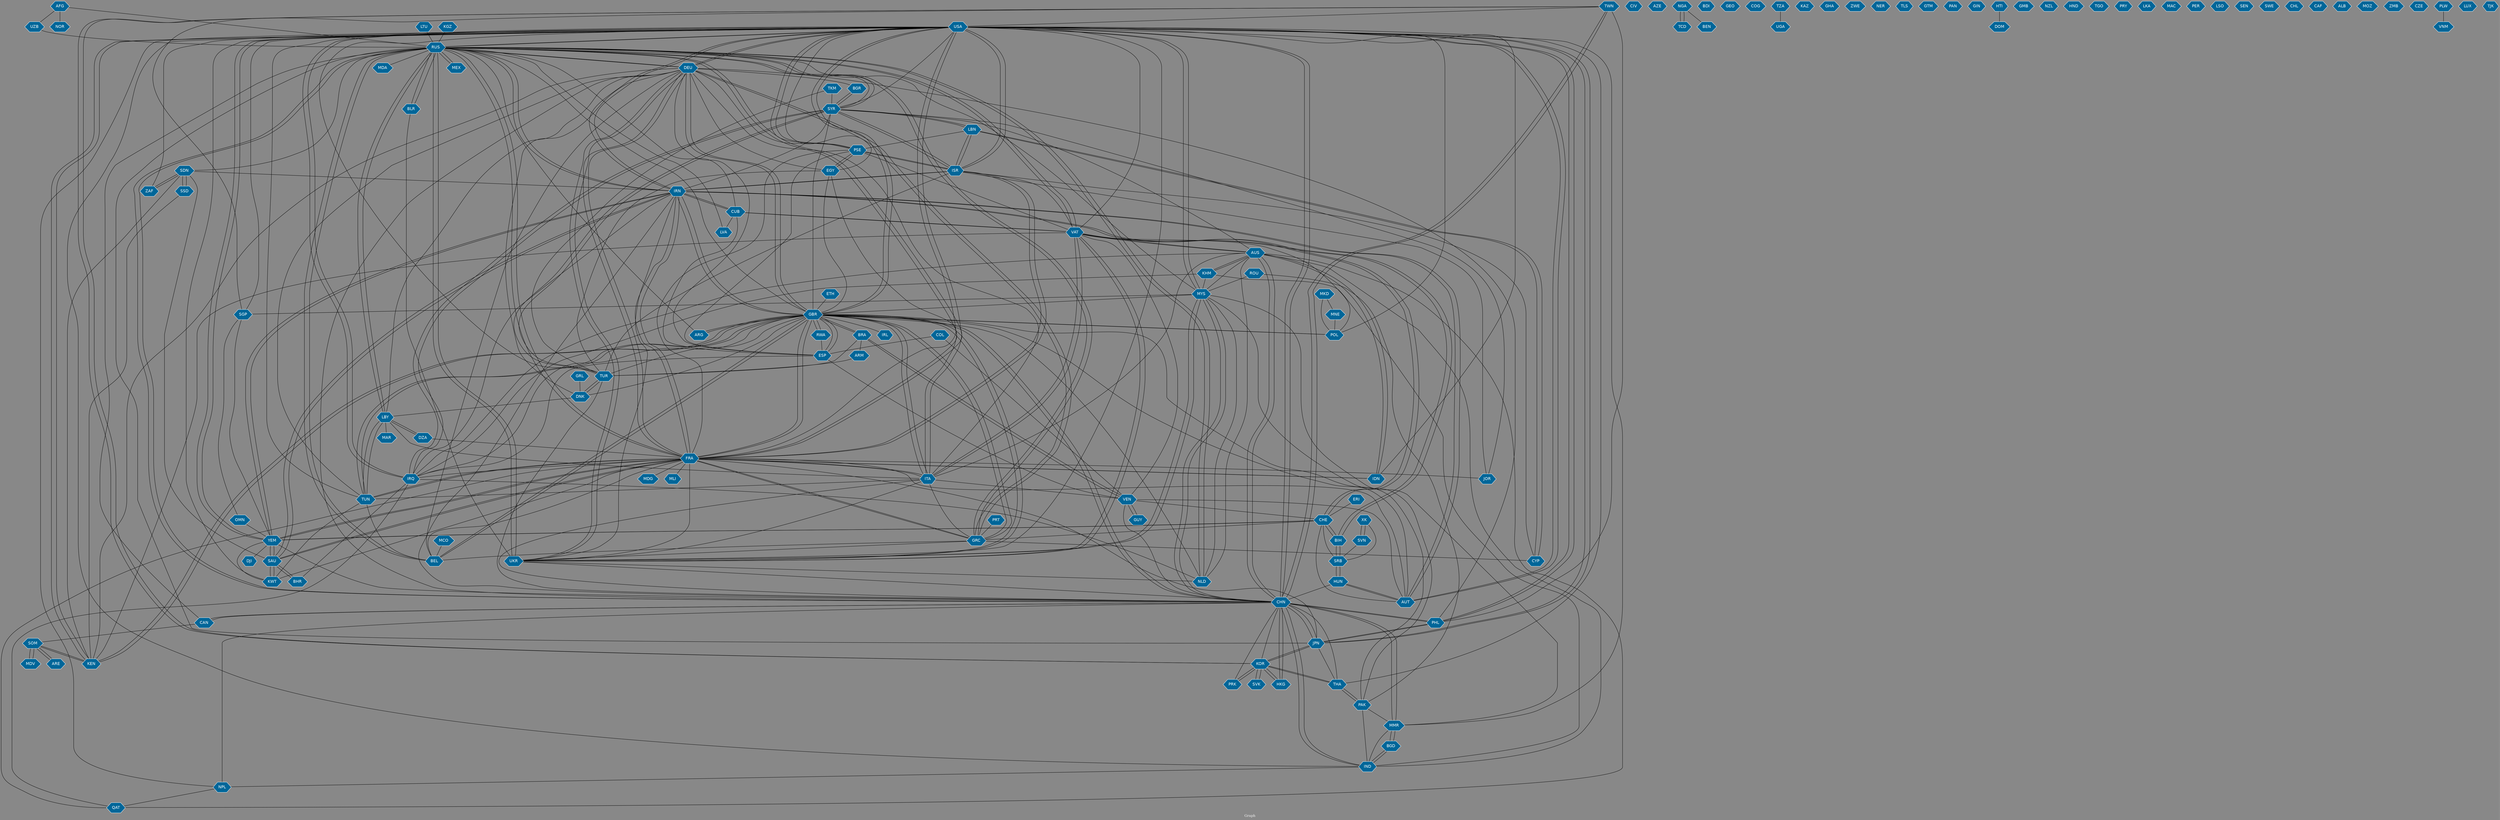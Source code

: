 // Countries together in item graph
graph {
	graph [bgcolor="#888888" fontcolor=white fontsize=12 label="Graph" outputorder=edgesfirst overlap=prism]
	node [color=white fillcolor="#006699" fontcolor=white fontname=Helvetica shape=hexagon style=filled]
	edge [arrowhead=open color=black fontcolor=white fontname=Courier fontsize=12]
		TWN [label=TWN]
		CIV [label=CIV]
		RUS [label=RUS]
		TUR [label=TUR]
		PSE [label=PSE]
		DEU [label=DEU]
		VAT [label=VAT]
		GBR [label=GBR]
		LBY [label=LBY]
		USA [label=USA]
		KOR [label=KOR]
		SGP [label=SGP]
		PRK [label=PRK]
		CHN [label=CHN]
		MYS [label=MYS]
		IDN [label=IDN]
		FRA [label=FRA]
		AZE [label=AZE]
		UKR [label=UKR]
		SYR [label=SYR]
		ESP [label=ESP]
		IRQ [label=IRQ]
		THA [label=THA]
		NGA [label=NGA]
		SAU [label=SAU]
		YEM [label=YEM]
		EGY [label=EGY]
		JPN [label=JPN]
		GRC [label=GRC]
		IRN [label=IRN]
		IND [label=IND]
		NPL [label=NPL]
		BIH [label=BIH]
		CHE [label=CHE]
		IRL [label=IRL]
		DNK [label=DNK]
		ISR [label=ISR]
		BDI [label=BDI]
		TUN [label=TUN]
		AUT [label=AUT]
		AFG [label=AFG]
		RWA [label=RWA]
		MEX [label=MEX]
		GEO [label=GEO]
		BHR [label=BHR]
		COL [label=COL]
		KGZ [label=KGZ]
		PAK [label=PAK]
		MKD [label=MKD]
		BGD [label=BGD]
		SDN [label=SDN]
		ARM [label=ARM]
		VEN [label=VEN]
		COG [label=COG]
		MMR [label=MMR]
		CUB [label=CUB]
		POL [label=POL]
		QAT [label=QAT]
		TZA [label=TZA]
		KAZ [label=KAZ]
		NLD [label=NLD]
		KWT [label=KWT]
		ITA [label=ITA]
		BLR [label=BLR]
		GUY [label=GUY]
		SOM [label=SOM]
		KEN [label=KEN]
		HKG [label=HKG]
		MDV [label=MDV]
		JOR [label=JOR]
		ROU [label=ROU]
		ARG [label=ARG]
		AUS [label=AUS]
		MDG [label=MDG]
		ZAF [label=ZAF]
		KHM [label=KHM]
		XK [label=XK]
		GHA [label=GHA]
		ZWE [label=ZWE]
		NER [label=NER]
		PHL [label=PHL]
		SVN [label=SVN]
		TLS [label=TLS]
		SRB [label=SRB]
		PRT [label=PRT]
		GTM [label=GTM]
		CYP [label=CYP]
		LBN [label=LBN]
		TCD [label=TCD]
		PAN [label=PAN]
		BRA [label=BRA]
		GIN [label=GIN]
		HTI [label=HTI]
		DOM [label=DOM]
		GMB [label=GMB]
		MLI [label=MLI]
		HUN [label=HUN]
		DZA [label=DZA]
		UGA [label=UGA]
		ARE [label=ARE]
		MCO [label=MCO]
		BEL [label=BEL]
		NOR [label=NOR]
		NZL [label=NZL]
		HND [label=HND]
		TGO [label=TGO]
		PRY [label=PRY]
		OMN [label=OMN]
		LKA [label=LKA]
		SVK [label=SVK]
		MAC [label=MAC]
		ETH [label=ETH]
		MNE [label=MNE]
		ERI [label=ERI]
		CAN [label=CAN]
		BGR [label=BGR]
		LTU [label=LTU]
		MDA [label=MDA]
		PER [label=PER]
		SSD [label=SSD]
		LSO [label=LSO]
		MAR [label=MAR]
		SEN [label=SEN]
		SWE [label=SWE]
		DJI [label=DJI]
		CHL [label=CHL]
		CAF [label=CAF]
		ALB [label=ALB]
		MOZ [label=MOZ]
		ZMB [label=ZMB]
		CZE [label=CZE]
		BEN [label=BEN]
		TKM [label=TKM]
		PLW [label=PLW]
		VNM [label=VNM]
		LUX [label=LUX]
		UZB [label=UZB]
		TJK [label=TJK]
		GRL [label=GRL]
		LVA [label=LVA]
			IRN -- USA [weight=4]
			USA -- VAT [weight=1]
			CHN -- NPL [weight=2]
			FRA -- IRN [weight=7]
			PLW -- VNM [weight=1]
			AFG -- RUS [weight=1]
			THA -- USA [weight=2]
			CHE -- YEM [weight=4]
			VAT -- RUS [weight=1]
			IRQ -- QAT [weight=1]
			JPN -- PHL [weight=3]
			MYS -- MMR [weight=1]
			PRT -- GRC [weight=1]
			SDN -- SAU [weight=1]
			FRA -- YEM [weight=2]
			AUS -- QAT [weight=1]
			USA -- YEM [weight=1]
			USA -- SGP [weight=1]
			TCD -- NGA [weight=3]
			RUS -- SDN [weight=2]
			BRA -- TUR [weight=1]
			JPN -- FRA [weight=1]
			USA -- UKR [weight=6]
			YEM -- FRA [weight=2]
			KOR -- HKG [weight=2]
			GRL -- DNK [weight=1]
			KOR -- PRK [weight=3]
			MYS -- GBR [weight=1]
			EGY -- PSE [weight=3]
			CHE -- BIH [weight=2]
			CHN -- IND [weight=2]
			TUN -- LBY [weight=10]
			AUS -- IRQ [weight=1]
			USA -- SYR [weight=2]
			IRN -- AUT [weight=4]
			HKG -- KOR [weight=1]
			CAN -- CHN [weight=1]
			FRA -- SAU [weight=1]
			PSE -- EGY [weight=2]
			USA -- TUR [weight=1]
			RUS -- BEL [weight=1]
			IDN -- FRA [weight=1]
			LBN -- SYR [weight=1]
			DEU -- BEL [weight=2]
			TUR -- GBR [weight=1]
			BGD -- IND [weight=2]
			RUS -- NLD [weight=1]
			GRC -- UKR [weight=1]
			SVN -- XK [weight=1]
			AFG -- NOR [weight=1]
			PHL -- TWN [weight=4]
			IRN -- SYR [weight=2]
			USA -- RUS [weight=8]
			IND -- BGD [weight=3]
			FRA -- DEU [weight=1]
			KEN -- USA [weight=1]
			ARE -- SOM [weight=2]
			YEM -- SAU [weight=15]
			CHE -- GRC [weight=1]
			IRN -- RUS [weight=2]
			IRQ -- NLD [weight=1]
			USA -- MYS [weight=3]
			RWA -- ESP [weight=2]
			LBN -- CYP [weight=1]
			MMR -- IND [weight=2]
			CHN -- ITA [weight=1]
			SRB -- HUN [weight=3]
			SOM -- MDV [weight=1]
			PHL -- JPN [weight=4]
			USA -- FRA [weight=3]
			FRA -- RUS [weight=3]
			POL -- GBR [weight=2]
			RUS -- ARG [weight=1]
			VEN -- BRA [weight=1]
			GBR -- USA [weight=4]
			AUT -- VEN [weight=1]
			USA -- ISR [weight=1]
			SYR -- IRQ [weight=4]
			RUS -- JPN [weight=1]
			SRB -- BIH [weight=2]
			ITA -- LBY [weight=2]
			ISR -- SYR [weight=9]
			HUN -- SRB [weight=1]
			RUS -- FRA [weight=1]
			DNK -- GBR [weight=2]
			IRQ -- USA [weight=6]
			CHN -- IRN [weight=1]
			USA -- POL [weight=1]
			FRA -- IRQ [weight=1]
			AUS -- IDN [weight=3]
			ARG -- GBR [weight=1]
			USA -- IND [weight=1]
			TWN -- SGP [weight=1]
			RUS -- VAT [weight=4]
			FRA -- MDG [weight=1]
			RUS -- BLR [weight=1]
			AUT -- USA [weight=1]
			CAN -- SOM [weight=2]
			AUT -- GBR [weight=1]
			CHN -- MYS [weight=2]
			IND -- CHN [weight=1]
			AUS -- ITA [weight=1]
			USA -- KWT [weight=1]
			EGY -- TUR [weight=1]
			NPL -- USA [weight=1]
			IND -- NPL [weight=2]
			TUR -- SYR [weight=10]
			RUS -- MEX [weight=1]
			TUR -- ISR [weight=3]
			TKM -- SYR [weight=1]
			GBR -- TUN [weight=3]
			ISR -- FRA [weight=4]
			ISR -- PSE [weight=25]
			RUS -- CAN [weight=1]
			GUY -- VEN [weight=1]
			SVN -- SRB [weight=1]
			ISR -- IRN [weight=6]
			SYR -- LBN [weight=2]
			MKD -- MNE [weight=1]
			RUS -- IRN [weight=4]
			RUS -- MYS [weight=1]
			ITA -- UKR [weight=2]
			GBR -- GRC [weight=2]
			FRA -- MLI [weight=1]
			PAK -- IND [weight=3]
			DEU -- ESP [weight=1]
			USA -- IRN [weight=6]
			RWA -- GBR [weight=2]
			KWT -- YEM [weight=1]
			MMR -- BGD [weight=1]
			SOM -- KEN [weight=4]
			VEN -- CHE [weight=1]
			EGY -- DEU [weight=5]
			IRN -- CUB [weight=1]
			USA -- IRQ [weight=1]
			BLR -- UKR [weight=2]
			CHN -- JPN [weight=7]
			GRC -- CYP [weight=1]
			KWT -- SAU [weight=2]
			MCO -- BEL [weight=1]
			IRQ -- SYR [weight=7]
			PSE -- ISR [weight=23]
			ISR -- USA [weight=4]
			DEU -- GRC [weight=5]
			THA -- PAK [weight=2]
			PSE -- DEU [weight=1]
			GBR -- RUS [weight=5]
			KEN -- SOM [weight=2]
			MYS -- UKR [weight=1]
			MKD -- POL [weight=1]
			BEL -- GBR [weight=4]
			SOM -- ARE [weight=1]
			KEN -- GBR [weight=1]
			CHN -- THA [weight=1]
			GBR -- BRA [weight=1]
			MYS -- AUS [weight=1]
			GBR -- ITA [weight=1]
			NLD -- RUS [weight=1]
			LBY -- MAR [weight=1]
			PAK -- MMR [weight=1]
			CHN -- MMR [weight=6]
			VAT -- VEN [weight=1]
			NLD -- GBR [weight=1]
			USA -- JPN [weight=2]
			PHL -- CHN [weight=8]
			DNK -- DEU [weight=1]
			PRK -- KOR [weight=2]
			SRB -- CHE [weight=1]
			IRN -- SAU [weight=1]
			THA -- KOR [weight=1]
			GRC -- GBR [weight=3]
			NGA -- TCD [weight=1]
			USA -- DEU [weight=2]
			UKR -- DEU [weight=1]
			TWN -- KOR [weight=1]
			OMN -- YEM [weight=4]
			USA -- KEN [weight=1]
			RUS -- LVA [weight=1]
			LBY -- DEU [weight=1]
			SAU -- KWT [weight=5]
			UKR -- CHN [weight=1]
			JPN -- KOR [weight=3]
			AUS -- SYR [weight=1]
			KHM -- AUS [weight=1]
			SYR -- BGR [weight=1]
			USA -- PHL [weight=1]
			SAU -- FRA [weight=1]
			FRA -- QAT [weight=1]
			BEL -- RUS [weight=2]
			HUN -- CHN [weight=1]
			UKR -- VAT [weight=3]
			XK -- SRB [weight=1]
			GRC -- DEU [weight=3]
			USA -- CHN [weight=10]
			FRA -- UKR [weight=3]
			CYP -- ISR [weight=2]
			AUS -- NLD [weight=1]
			USA -- IDN [weight=1]
			CHN -- HKG [weight=5]
			FRA -- IDN [weight=4]
			IRQ -- BHR [weight=1]
			ITA -- VEN [weight=1]
			IRQ -- GBR [weight=2]
			SYR -- TUR [weight=14]
			EGY -- FRA [weight=1]
			COL -- ESP [weight=1]
			SAU -- YEM [weight=16]
			ESP -- PSE [weight=1]
			SDN -- KEN [weight=1]
			LBY -- DZA [weight=1]
			ARM -- TUR [weight=1]
			BIH -- SRB [weight=4]
			VEN -- CHN [weight=1]
			CHN -- CAN [weight=1]
			DEU -- GBR [weight=3]
			YEM -- IRN [weight=1]
			TUN -- FRA [weight=2]
			SYR -- ISR [weight=4]
			CHN -- DEU [weight=1]
			RUS -- DEU [weight=3]
			SSD -- KEN [weight=1]
			FRA -- JOR [weight=1]
			GRC -- BEL [weight=1]
			JOR -- SYR [weight=1]
			MNE -- POL [weight=1]
			CUB -- IRN [weight=1]
			CYP -- LBN [weight=3]
			GBR -- BEL [weight=1]
			VAT -- BIH [weight=2]
			ITA -- FRA [weight=2]
			BGD -- MMR [weight=3]
			IRN -- FRA [weight=5]
			BRA -- GBR [weight=1]
			CHN -- AUS [weight=1]
			CHN -- TWN [weight=5]
			ISR -- VAT [weight=1]
			AUT -- CHE [weight=2]
			KOR -- THA [weight=3]
			DZA -- FRA [weight=1]
			GBR -- PAK [weight=2]
			ROU -- PAK [weight=1]
			EGY -- USA [weight=2]
			ESP -- CUB [weight=1]
			GBR -- IRL [weight=1]
			MYS -- PAK [weight=1]
			SYR -- RUS [weight=1]
			VAT -- UKR [weight=1]
			TZA -- UGA [weight=1]
			KOR -- CHN [weight=1]
			ITA -- GBR [weight=1]
			FRA -- GRC [weight=2]
			BGR -- SYR [weight=1]
			IRN -- YEM [weight=1]
			BHR -- SAU [weight=1]
			TUN -- KWT [weight=2]
			TUN -- GBR [weight=6]
			FRA -- USA [weight=6]
			FRA -- KWT [weight=2]
			FRA -- GBR [weight=3]
			KOR -- JPN [weight=6]
			TUR -- DNK [weight=1]
			MEX -- RUS [weight=1]
			VAT -- AUS [weight=1]
			SGP -- OMN [weight=1]
			ESP -- VEN [weight=3]
			TWN -- USA [weight=1]
			CHE -- IRN [weight=1]
			UKR -- GBR [weight=1]
			ERI -- CHE [weight=1]
			VAT -- ITA [weight=2]
			HTI -- DOM [weight=1]
			RUS -- UKR [weight=23]
			YEM -- DJI [weight=1]
			FRA -- PSE [weight=1]
			GBR -- POL [weight=1]
			USA -- PSE [weight=2]
			IRN -- GBR [weight=1]
			TUN -- DEU [weight=2]
			DEU -- UKR [weight=2]
			UKR -- RUS [weight=24]
			ZAF -- USA [weight=1]
			SAU -- IRN [weight=2]
			CUB -- LVA [weight=1]
			ETH -- GBR [weight=2]
			KEN -- DEU [weight=1]
			KHM -- MYS [weight=1]
			USA -- MMR [weight=2]
			AFG -- UZB [weight=1]
			RUS -- USA [weight=1]
			USA -- AUT [weight=1]
			AUT -- HUN [weight=2]
			FRA -- ITA [weight=2]
			THA -- JPN [weight=1]
			BRA -- VEN [weight=4]
			TKM -- TUR [weight=1]
			FRA -- ISR [weight=3]
			AUS -- CHN [weight=2]
			SYR -- GBR [weight=6]
			IDN -- AUS [weight=2]
			SSD -- SDN [weight=1]
			KHM -- IRQ [weight=1]
			HUN -- AUT [weight=1]
			RUS -- CHN [weight=1]
			TUN -- BEL [weight=1]
			MMR -- CHN [weight=1]
			LBY -- RUS [weight=1]
			FRA -- BEL [weight=1]
			GBR -- IRN [weight=1]
			GRC -- FRA [weight=2]
			BRA -- ARM [weight=1]
			LTU -- RUS [weight=1]
			TUR -- CHN [weight=1]
			PRK -- CHN [weight=2]
			AUS -- VAT [weight=2]
			DNK -- LBY [weight=1]
			LBY -- TUN [weight=5]
			MYS -- USA [weight=1]
			GBR -- KEN [weight=1]
			PAK -- THA [weight=1]
			UKR -- NLD [weight=1]
			BIH -- CHE [weight=5]
			UKR -- IRN [weight=1]
			KOR -- TWN [weight=1]
			GBR -- ARG [weight=2]
			PSE -- VAT [weight=2]
			IRN -- ISR [weight=3]
			MYS -- CHN [weight=1]
			USA -- TUN [weight=1]
			SDN -- SSD [weight=4]
			JPN -- CHN [weight=8]
			AUT -- IRN [weight=4]
			UZB -- RUS [weight=1]
			YEM -- CHE [weight=2]
			KHM -- IND [weight=1]
			RUS -- CUB [weight=1]
			AUS -- KHM [weight=1]
			POL -- VAT [weight=1]
			UKR -- MYS [weight=1]
			TWN -- CHN [weight=3]
			DEU -- RUS [weight=6]
			JPN -- USA [weight=3]
			SDN -- IRN [weight=1]
			IRQ -- IRN [weight=1]
			CHN -- USA [weight=9]
			CHN -- GBR [weight=3]
			GBR -- CHN [weight=1]
			IND -- AUS [weight=1]
			RUS -- SYR [weight=1]
			BLR -- RUS [weight=1]
			DEU -- ITA [weight=1]
			GBR -- RWA [weight=5]
			COL -- VEN [weight=2]
			CHN -- RUS [weight=3]
			GBR -- DEU [weight=7]
			NGA -- BEN [weight=1]
			RUS -- MDA [weight=1]
			ISR -- LBN [weight=1]
			EGY -- GBR [weight=2]
			CUB -- VAT [weight=1]
			GBR -- ESP [weight=1]
			HKG -- CHN [weight=6]
			XK -- SVN [weight=2]
			MDV -- SOM [weight=1]
			DEU -- BGR [weight=1]
			KGZ -- RUS [weight=1]
			GRC -- RUS [weight=1]
			DEU -- FRA [weight=7]
			ITA -- RUS [weight=3]
			ROU -- MYS [weight=1]
			PHL -- USA [weight=2]
			VAT -- KEN [weight=1]
			DNK -- TUR [weight=1]
			GBR -- FRA [weight=2]
			ZAF -- SDN [weight=3]
			SVK -- KOR [weight=1]
			DZA -- LBY [weight=1]
			PHL -- DEU [weight=1]
			VEN -- GUY [weight=1]
			ESP -- GBR [weight=1]
			VAT -- CUB [weight=1]
			SDN -- ZAF [weight=3]
			ITA -- TUN [weight=1]
			GRC -- ITA [weight=1]
			AUT -- FRA [weight=1]
			MYS -- NLD [weight=2]
			RUS -- LBY [weight=1]
			NPL -- QAT [weight=1]
			SAU -- BHR [weight=1]
			LBN -- ISR [weight=3]
			PSE -- USA [weight=1]
			BIH -- VAT [weight=2]
			MYS -- SGP [weight=2]
			GBR -- UKR [weight=2]
			YEM -- USA [weight=1]
			JOR -- ISR [weight=1]
			CHN -- PHL [weight=5]
			ITA -- VAT [weight=1]
			RUS -- ITA [weight=3]
			LBN -- PSE [weight=1]
			DEU -- USA [weight=3]
			SGP -- YEM [weight=1]
			ESP -- IRQ [weight=1]
			YEM -- CHN [weight=1]
			IRN -- CHE [weight=2]
			USA -- GBR [weight=2]
			FRA -- TUN [weight=1]
			KOR -- SVK [weight=1]
			RUS -- GRC [weight=1]
}
